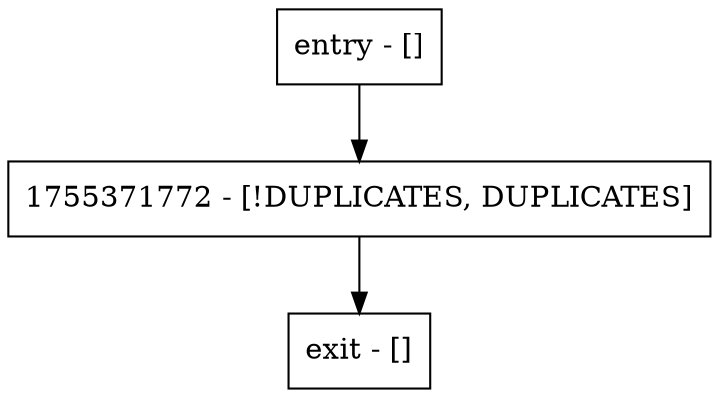 digraph main {
node [shape=record];
entry [label="entry - []"];
exit [label="exit - []"];
1755371772 [label="1755371772 - [!DUPLICATES, DUPLICATES]"];
entry;
exit;
entry -> 1755371772;
1755371772 -> exit;
}
